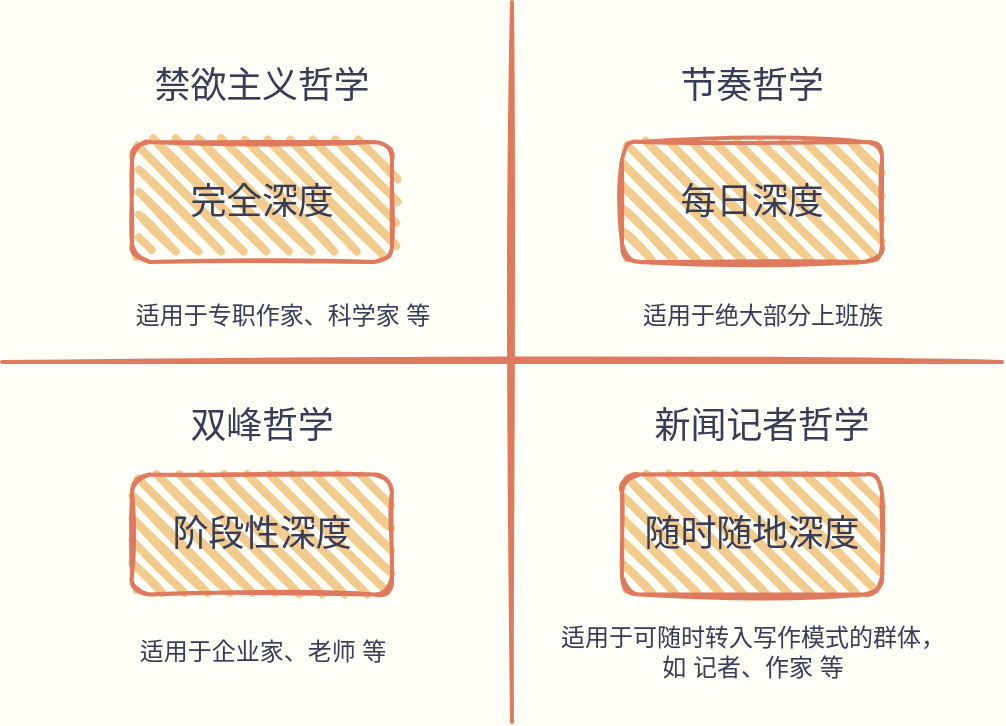 <mxfile version="14.2.6" type="github">
  <diagram id="rfyT-LtF2Pe46t2oqA69" name="第 1 页">
    <mxGraphModel dx="1426" dy="800" grid="0" gridSize="10" guides="1" tooltips="1" connect="1" arrows="1" fold="1" page="1" pageScale="1" pageWidth="827" pageHeight="1169" background="#FFFEF7" math="0" shadow="0">
      <root>
        <mxCell id="0" />
        <mxCell id="1" parent="0" />
        <mxCell id="MkXuHvyHVTgwx-db9zs0-3" value="" style="line;strokeWidth=2;html=1;fillColor=#F2CC8F;strokeColor=#E07A5F;fontColor=#393C56;sketch=1;rounded=1;labelBackgroundColor=#F4F1DE;" parent="1" vertex="1">
          <mxGeometry x="180" y="535" width="500" height="10" as="geometry" />
        </mxCell>
        <mxCell id="MkXuHvyHVTgwx-db9zs0-4" value="" style="line;strokeWidth=2;direction=south;html=1;fillColor=#F2CC8F;strokeColor=#E07A5F;fontColor=#393C56;sketch=1;rounded=1;labelBackgroundColor=#F4F1DE;" parent="1" vertex="1">
          <mxGeometry x="430" y="360" width="10" height="360" as="geometry" />
        </mxCell>
        <mxCell id="MkXuHvyHVTgwx-db9zs0-5" value="&lt;div&gt;&lt;span style=&quot;font-size: 18px ; letter-spacing: -0.1px ; font-family: &amp;quot;avenir next&amp;quot; , &amp;quot;pingfangsc&amp;quot; , &amp;quot;unito sans&amp;quot; , &amp;quot;microsoft yahei&amp;quot;&quot;&gt;&lt;font&gt;完全深度&lt;/font&gt;&lt;/span&gt;&lt;br&gt;&lt;/div&gt;" style="whiteSpace=wrap;html=1;strokeWidth=2;fillWeight=4;hachureGap=8;hachureAngle=45;fillStyle=auto;strokeColor=#E07A5F;fillColor=#F2CC8F;fontColor=#393C56;sketch=1;rounded=1;" parent="1" vertex="1">
          <mxGeometry x="245" y="430" width="130" height="60" as="geometry" />
        </mxCell>
        <mxCell id="MkXuHvyHVTgwx-db9zs0-6" value="&lt;div&gt;&lt;span style=&quot;font-size: 18px ; letter-spacing: -0.1px ; font-family: &amp;#34;avenir next&amp;#34; , &amp;#34;pingfangsc&amp;#34; , &amp;#34;unito sans&amp;#34; , &amp;#34;microsoft yahei&amp;#34;&quot;&gt;随时随地深度&lt;/span&gt;&lt;br&gt;&lt;/div&gt;" style="whiteSpace=wrap;html=1;strokeWidth=2;fillWeight=4;hachureGap=8;hachureAngle=45;fillStyle=auto;fillColor=#F2CC8F;strokeColor=#E07A5F;fontColor=#393C56;sketch=1;rounded=1;" parent="1" vertex="1">
          <mxGeometry x="490" y="596.25" width="130" height="60" as="geometry" />
        </mxCell>
        <mxCell id="MkXuHvyHVTgwx-db9zs0-8" value="&lt;div&gt;&lt;span style=&quot;font-size: 18px ; letter-spacing: -0.1px ; font-family: &amp;#34;avenir next&amp;#34; , &amp;#34;pingfangsc&amp;#34; , &amp;#34;unito sans&amp;#34; , &amp;#34;microsoft yahei&amp;#34;&quot;&gt;每日深度&lt;/span&gt;&lt;br&gt;&lt;/div&gt;" style="whiteSpace=wrap;html=1;strokeWidth=2;fillWeight=4;hachureGap=8;hachureAngle=45;fillStyle=auto;strokeColor=#E07A5F;fillColor=#F2CC8F;fontColor=#393C56;sketch=1;rounded=1;" parent="1" vertex="1">
          <mxGeometry x="490" y="430" width="130" height="60" as="geometry" />
        </mxCell>
        <mxCell id="MkXuHvyHVTgwx-db9zs0-12" value="&lt;span style=&quot;font-family: &amp;#34;avenir next&amp;#34; , &amp;#34;pingfangsc&amp;#34; , &amp;#34;unito sans&amp;#34; , &amp;#34;microsoft yahei&amp;#34; ; font-size: 18px ; letter-spacing: -0.1px&quot;&gt;双峰哲学&lt;/span&gt;" style="text;whiteSpace=wrap;html=1;align=center;fontColor=#393C56;sketch=1;rounded=1;" parent="1" vertex="1">
          <mxGeometry x="250" y="554.5" width="120" height="30" as="geometry" />
        </mxCell>
        <mxCell id="MkXuHvyHVTgwx-db9zs0-13" value="&lt;div&gt;&lt;font face=&quot;Avenir Next, PingFangSC, Unito Sans, Microsoft Yahei&quot;&gt;&lt;span style=&quot;font-size: 18px ; letter-spacing: -0.1px&quot;&gt;新闻记者哲学&lt;/span&gt;&lt;/font&gt;&lt;br&gt;&lt;/div&gt;&lt;div&gt;&lt;font face=&quot;Avenir Next, PingFangSC, Unito Sans, Microsoft Yahei&quot;&gt;&lt;span style=&quot;font-size: 18px ; letter-spacing: -0.1px&quot;&gt;&lt;br&gt;&lt;/span&gt;&lt;/font&gt;&lt;/div&gt;" style="text;whiteSpace=wrap;html=1;align=center;fontColor=#393C56;sketch=1;rounded=1;" parent="1" vertex="1">
          <mxGeometry x="500" y="555" width="120" height="30" as="geometry" />
        </mxCell>
        <mxCell id="MkXuHvyHVTgwx-db9zs0-14" value="&lt;div&gt;&lt;font face=&quot;Avenir Next, PingFangSC, Unito Sans, Microsoft Yahei&quot;&gt;&lt;span style=&quot;font-size: 18px ; letter-spacing: -0.1px&quot;&gt;节奏哲学&lt;/span&gt;&lt;/font&gt;&lt;br&gt;&lt;/div&gt;&lt;div&gt;&lt;font face=&quot;Avenir Next, PingFangSC, Unito Sans, Microsoft Yahei&quot;&gt;&lt;span style=&quot;font-size: 18px ; letter-spacing: -0.1px&quot;&gt;&lt;br&gt;&lt;/span&gt;&lt;/font&gt;&lt;/div&gt;" style="text;whiteSpace=wrap;html=1;align=center;fontColor=#393C56;sketch=1;rounded=1;" parent="1" vertex="1">
          <mxGeometry x="495" y="385" width="120" height="30" as="geometry" />
        </mxCell>
        <mxCell id="MkXuHvyHVTgwx-db9zs0-15" value="&lt;div&gt;&lt;span style=&quot;font-size: 18px ; letter-spacing: -0.1px ; font-family: &amp;#34;avenir next&amp;#34; , &amp;#34;pingfangsc&amp;#34; , &amp;#34;unito sans&amp;#34; , &amp;#34;microsoft yahei&amp;#34;&quot;&gt;阶段性深度&lt;/span&gt;&lt;br&gt;&lt;/div&gt;" style="whiteSpace=wrap;html=1;strokeWidth=2;fillWeight=4;hachureGap=8;hachureAngle=45;fillStyle=auto;fillColor=#F2CC8F;strokeColor=#E07A5F;fontColor=#393C56;sketch=1;rounded=1;" parent="1" vertex="1">
          <mxGeometry x="245" y="596.25" width="130" height="60" as="geometry" />
        </mxCell>
        <mxCell id="ctKcQ00ehMjPivleR9ZW-2" value="适用于专职作家、科学家 等" style="text;html=1;align=center;verticalAlign=middle;resizable=0;points=[];autosize=1;fontColor=#393C56;rotation=0;sketch=1;rounded=1;" parent="1" vertex="1">
          <mxGeometry x="240" y="507" width="160" height="20" as="geometry" />
        </mxCell>
        <mxCell id="ctKcQ00ehMjPivleR9ZW-4" value="适用于绝大部分上班族" style="text;html=1;align=center;verticalAlign=middle;resizable=0;points=[];autosize=1;fontColor=#393C56;rotation=0;sketch=1;rounded=1;" parent="1" vertex="1">
          <mxGeometry x="490" y="507" width="140" height="20" as="geometry" />
        </mxCell>
        <mxCell id="ctKcQ00ehMjPivleR9ZW-5" value="适用于可随时转入写作模式的群体，&lt;br&gt;如 记者、作家 等" style="text;html=1;align=center;verticalAlign=middle;resizable=0;points=[];autosize=1;fontColor=#393C56;rotation=0;sketch=1;rounded=1;" parent="1" vertex="1">
          <mxGeometry x="450" y="670" width="210" height="30" as="geometry" />
        </mxCell>
        <mxCell id="ctKcQ00ehMjPivleR9ZW-6" value="适用于企业家、老师 等" style="text;html=1;align=center;verticalAlign=middle;resizable=0;points=[];autosize=1;fontColor=#393C56;rotation=0;sketch=1;rounded=1;" parent="1" vertex="1">
          <mxGeometry x="240" y="675" width="140" height="20" as="geometry" />
        </mxCell>
        <mxCell id="ctKcQ00ehMjPivleR9ZW-7" value="&lt;div&gt;&lt;font face=&quot;Avenir Next, PingFangSC, Unito Sans, Microsoft Yahei&quot;&gt;&lt;span style=&quot;font-size: 18px ; letter-spacing: -0.1px&quot;&gt;禁欲主义哲学&lt;/span&gt;&lt;/font&gt;&lt;br&gt;&lt;/div&gt;&lt;div&gt;&lt;font face=&quot;Avenir Next, PingFangSC, Unito Sans, Microsoft Yahei&quot;&gt;&lt;span style=&quot;font-size: 18px ; letter-spacing: -0.1px&quot;&gt;&lt;br&gt;&lt;/span&gt;&lt;/font&gt;&lt;/div&gt;" style="text;whiteSpace=wrap;html=1;align=center;fontColor=#393C56;sketch=1;rounded=1;" parent="1" vertex="1">
          <mxGeometry x="250" y="385" width="120" height="30" as="geometry" />
        </mxCell>
      </root>
    </mxGraphModel>
  </diagram>
</mxfile>

